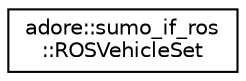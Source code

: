 digraph "Graphical Class Hierarchy"
{
 // LATEX_PDF_SIZE
  edge [fontname="Helvetica",fontsize="10",labelfontname="Helvetica",labelfontsize="10"];
  node [fontname="Helvetica",fontsize="10",shape=record];
  rankdir="LR";
  Node0 [label="adore::sumo_if_ros\l::ROSVehicleSet",height=0.2,width=0.4,color="black", fillcolor="white", style="filled",URL="$structadore_1_1sumo__if__ros_1_1ROSVehicleSet.html",tooltip=" "];
}
